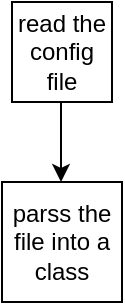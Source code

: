 <mxfile version="21.3.5" type="github">
  <diagram name="Page-1" id="GJ_-xoEYX5ta997KFdBS">
    <mxGraphModel dx="788" dy="1182" grid="1" gridSize="10" guides="1" tooltips="1" connect="1" arrows="1" fold="1" page="1" pageScale="1" pageWidth="850" pageHeight="1100" math="0" shadow="0">
      <root>
        <mxCell id="0" />
        <mxCell id="1" parent="0" />
        <mxCell id="4l6N7zIlBzvKhDk2mZFM-1" value="read the config file" style="whiteSpace=wrap;html=1;aspect=fixed;" vertex="1" parent="1">
          <mxGeometry x="85" y="80" width="50" height="50" as="geometry" />
        </mxCell>
        <mxCell id="4l6N7zIlBzvKhDk2mZFM-2" value="" style="endArrow=classic;html=1;rounded=0;" edge="1" parent="1">
          <mxGeometry width="50" height="50" relative="1" as="geometry">
            <mxPoint x="109.5" y="130" as="sourcePoint" />
            <mxPoint x="109.5" y="170" as="targetPoint" />
          </mxGeometry>
        </mxCell>
        <mxCell id="4l6N7zIlBzvKhDk2mZFM-3" value="&lt;div&gt;parss the file into a class&lt;/div&gt;" style="whiteSpace=wrap;html=1;aspect=fixed;" vertex="1" parent="1">
          <mxGeometry x="80" y="170" width="60" height="60" as="geometry" />
        </mxCell>
      </root>
    </mxGraphModel>
  </diagram>
</mxfile>
